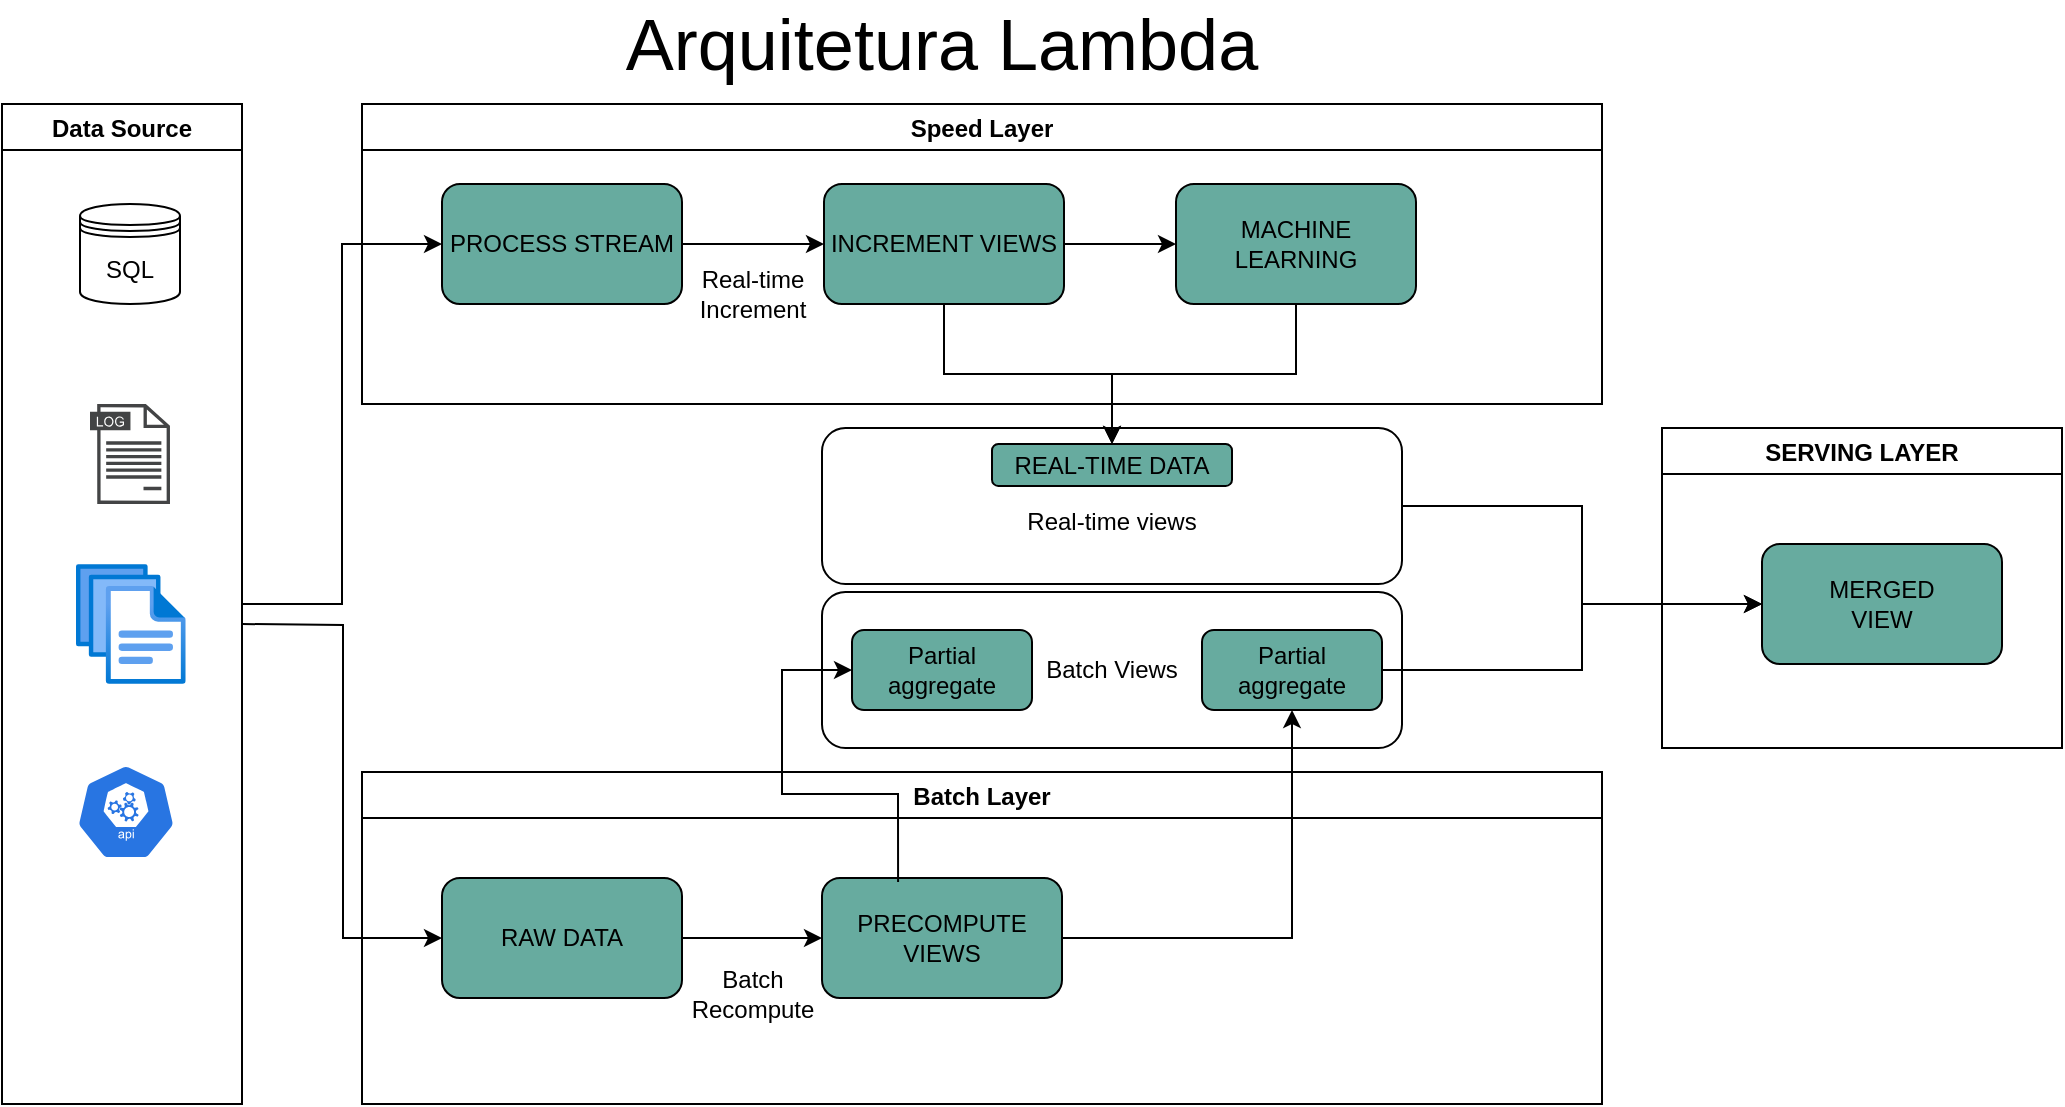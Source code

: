 <mxfile version="14.9.5" type="github"><diagram id="YoHRkuuSaQ2D8l0BUZh3" name="Page-1"><mxGraphModel dx="1662" dy="762" grid="1" gridSize="10" guides="1" tooltips="1" connect="1" arrows="1" fold="1" page="1" pageScale="1" pageWidth="827" pageHeight="1169" math="0" shadow="0"><root><mxCell id="0"/><mxCell id="1" parent="0"/><mxCell id="xd_ALVr6X263IiOdqKie-20" style="edgeStyle=orthogonalEdgeStyle;rounded=0;orthogonalLoop=1;jettySize=auto;html=1;entryX=0;entryY=0.5;entryDx=0;entryDy=0;" edge="1" parent="1" source="xd_ALVr6X263IiOdqKie-3" target="xd_ALVr6X263IiOdqKie-15"><mxGeometry relative="1" as="geometry"><mxPoint x="260" y="320" as="targetPoint"/></mxGeometry></mxCell><mxCell id="xd_ALVr6X263IiOdqKie-3" value="Data Source" style="swimlane;" vertex="1" parent="1"><mxGeometry x="120" y="70" width="120" height="500" as="geometry"/></mxCell><mxCell id="xd_ALVr6X263IiOdqKie-4" value="SQL" style="shape=datastore;whiteSpace=wrap;html=1;" vertex="1" parent="xd_ALVr6X263IiOdqKie-3"><mxGeometry x="39" y="50" width="50" height="50" as="geometry"/></mxCell><mxCell id="xd_ALVr6X263IiOdqKie-6" value="" style="pointerEvents=1;shadow=0;dashed=0;html=1;strokeColor=none;fillColor=#434445;aspect=fixed;labelPosition=center;verticalLabelPosition=bottom;verticalAlign=top;align=center;outlineConnect=0;shape=mxgraph.vvd.log_files;" vertex="1" parent="xd_ALVr6X263IiOdqKie-3"><mxGeometry x="44" y="150" width="40" height="50" as="geometry"/></mxCell><mxCell id="xd_ALVr6X263IiOdqKie-7" value="" style="aspect=fixed;html=1;points=[];align=center;image;fontSize=12;image=img/lib/azure2/general/Files.svg;" vertex="1" parent="xd_ALVr6X263IiOdqKie-3"><mxGeometry x="37" y="230" width="54.86" height="60" as="geometry"/></mxCell><mxCell id="xd_ALVr6X263IiOdqKie-9" value="" style="html=1;dashed=0;whitespace=wrap;fillColor=#2875E2;strokeColor=#ffffff;points=[[0.005,0.63,0],[0.1,0.2,0],[0.9,0.2,0],[0.5,0,0],[0.995,0.63,0],[0.72,0.99,0],[0.5,1,0],[0.28,0.99,0]];shape=mxgraph.kubernetes.icon;prIcon=api" vertex="1" parent="xd_ALVr6X263IiOdqKie-3"><mxGeometry x="37" y="330" width="50" height="48" as="geometry"/></mxCell><mxCell id="xd_ALVr6X263IiOdqKie-10" value="Batch Layer" style="swimlane;" vertex="1" parent="1"><mxGeometry x="300" y="404" width="620" height="166" as="geometry"/></mxCell><mxCell id="xd_ALVr6X263IiOdqKie-25" style="edgeStyle=orthogonalEdgeStyle;rounded=0;orthogonalLoop=1;jettySize=auto;html=1;entryX=0;entryY=0.5;entryDx=0;entryDy=0;" edge="1" parent="xd_ALVr6X263IiOdqKie-10" source="xd_ALVr6X263IiOdqKie-12" target="xd_ALVr6X263IiOdqKie-24"><mxGeometry relative="1" as="geometry"/></mxCell><mxCell id="xd_ALVr6X263IiOdqKie-12" value="RAW DATA" style="rounded=1;whiteSpace=wrap;html=1;fillColor=#67AB9F;" vertex="1" parent="xd_ALVr6X263IiOdqKie-10"><mxGeometry x="40" y="53" width="120" height="60" as="geometry"/></mxCell><mxCell id="xd_ALVr6X263IiOdqKie-24" value="PRECOMPUTE&lt;br&gt;VIEWS" style="rounded=1;whiteSpace=wrap;html=1;fillColor=#67AB9F;" vertex="1" parent="xd_ALVr6X263IiOdqKie-10"><mxGeometry x="230" y="53" width="120" height="60" as="geometry"/></mxCell><mxCell id="xd_ALVr6X263IiOdqKie-13" value="Speed Layer" style="swimlane;" vertex="1" parent="1"><mxGeometry x="300" y="70" width="620" height="150" as="geometry"/></mxCell><mxCell id="xd_ALVr6X263IiOdqKie-17" value="" style="edgeStyle=orthogonalEdgeStyle;rounded=0;orthogonalLoop=1;jettySize=auto;html=1;" edge="1" parent="xd_ALVr6X263IiOdqKie-13" source="xd_ALVr6X263IiOdqKie-15" target="xd_ALVr6X263IiOdqKie-16"><mxGeometry relative="1" as="geometry"/></mxCell><mxCell id="xd_ALVr6X263IiOdqKie-15" value="PROCESS STREAM" style="rounded=1;whiteSpace=wrap;html=1;fillColor=#67AB9F;" vertex="1" parent="xd_ALVr6X263IiOdqKie-13"><mxGeometry x="40" y="40" width="120" height="60" as="geometry"/></mxCell><mxCell id="xd_ALVr6X263IiOdqKie-46" style="edgeStyle=orthogonalEdgeStyle;rounded=0;orthogonalLoop=1;jettySize=auto;html=1;entryX=0;entryY=0.5;entryDx=0;entryDy=0;" edge="1" parent="xd_ALVr6X263IiOdqKie-13" source="xd_ALVr6X263IiOdqKie-16" target="xd_ALVr6X263IiOdqKie-45"><mxGeometry relative="1" as="geometry"/></mxCell><mxCell id="xd_ALVr6X263IiOdqKie-16" value="INCREMENT VIEWS" style="rounded=1;whiteSpace=wrap;html=1;fillColor=#67AB9F;" vertex="1" parent="xd_ALVr6X263IiOdqKie-13"><mxGeometry x="231" y="40" width="120" height="60" as="geometry"/></mxCell><mxCell id="xd_ALVr6X263IiOdqKie-45" value="MACHINE LEARNING" style="rounded=1;whiteSpace=wrap;html=1;fillColor=#67AB9F;" vertex="1" parent="xd_ALVr6X263IiOdqKie-13"><mxGeometry x="407" y="40" width="120" height="60" as="geometry"/></mxCell><mxCell id="xd_ALVr6X263IiOdqKie-18" value="Real-time &lt;br&gt;Increment" style="text;html=1;align=center;verticalAlign=middle;resizable=0;points=[];autosize=1;strokeColor=none;" vertex="1" parent="1"><mxGeometry x="460" y="150" width="70" height="30" as="geometry"/></mxCell><mxCell id="xd_ALVr6X263IiOdqKie-26" value="Batch&lt;br&gt;Recompute" style="text;html=1;align=center;verticalAlign=middle;resizable=0;points=[];autosize=1;strokeColor=none;" vertex="1" parent="1"><mxGeometry x="455" y="500" width="80" height="30" as="geometry"/></mxCell><mxCell id="xd_ALVr6X263IiOdqKie-27" value="SERVING LAYER" style="swimlane;" vertex="1" parent="1"><mxGeometry x="950" y="232" width="200" height="160" as="geometry"/></mxCell><mxCell id="xd_ALVr6X263IiOdqKie-28" value="MERGED&lt;br&gt;VIEW" style="rounded=1;whiteSpace=wrap;html=1;fillColor=#67AB9F;" vertex="1" parent="xd_ALVr6X263IiOdqKie-27"><mxGeometry x="50" y="58" width="120" height="60" as="geometry"/></mxCell><mxCell id="xd_ALVr6X263IiOdqKie-38" style="edgeStyle=orthogonalEdgeStyle;rounded=0;orthogonalLoop=1;jettySize=auto;html=1;entryX=0;entryY=0.5;entryDx=0;entryDy=0;" edge="1" parent="1" source="xd_ALVr6X263IiOdqKie-30" target="xd_ALVr6X263IiOdqKie-28"><mxGeometry relative="1" as="geometry"/></mxCell><mxCell id="xd_ALVr6X263IiOdqKie-30" value="&lt;br&gt;Real-time views" style="rounded=1;whiteSpace=wrap;html=1;" vertex="1" parent="1"><mxGeometry x="530" y="232" width="290" height="78" as="geometry"/></mxCell><mxCell id="xd_ALVr6X263IiOdqKie-31" value="Batch Views" style="rounded=1;whiteSpace=wrap;html=1;" vertex="1" parent="1"><mxGeometry x="530" y="314" width="290" height="78" as="geometry"/></mxCell><mxCell id="xd_ALVr6X263IiOdqKie-32" value="Partial&lt;br&gt;aggregate" style="rounded=1;whiteSpace=wrap;html=1;fillColor=#67AB9F;" vertex="1" parent="1"><mxGeometry x="545" y="333" width="90" height="40" as="geometry"/></mxCell><mxCell id="xd_ALVr6X263IiOdqKie-41" style="edgeStyle=orthogonalEdgeStyle;rounded=0;orthogonalLoop=1;jettySize=auto;html=1;entryX=0;entryY=0.5;entryDx=0;entryDy=0;" edge="1" parent="1" source="xd_ALVr6X263IiOdqKie-33" target="xd_ALVr6X263IiOdqKie-28"><mxGeometry relative="1" as="geometry"><Array as="points"><mxPoint x="910" y="353"/><mxPoint x="910" y="320"/></Array></mxGeometry></mxCell><mxCell id="xd_ALVr6X263IiOdqKie-33" value="Partial&lt;br&gt;aggregate" style="rounded=1;whiteSpace=wrap;html=1;fillColor=#67AB9F;" vertex="1" parent="1"><mxGeometry x="720" y="333" width="90" height="40" as="geometry"/></mxCell><mxCell id="xd_ALVr6X263IiOdqKie-34" style="edgeStyle=orthogonalEdgeStyle;rounded=0;orthogonalLoop=1;jettySize=auto;html=1;entryX=0;entryY=0.5;entryDx=0;entryDy=0;exitX=0.317;exitY=0.033;exitDx=0;exitDy=0;exitPerimeter=0;" edge="1" parent="1" source="xd_ALVr6X263IiOdqKie-24" target="xd_ALVr6X263IiOdqKie-32"><mxGeometry relative="1" as="geometry"/></mxCell><mxCell id="xd_ALVr6X263IiOdqKie-35" style="edgeStyle=orthogonalEdgeStyle;rounded=0;orthogonalLoop=1;jettySize=auto;html=1;entryX=0.5;entryY=1;entryDx=0;entryDy=0;" edge="1" parent="1" source="xd_ALVr6X263IiOdqKie-24" target="xd_ALVr6X263IiOdqKie-33"><mxGeometry relative="1" as="geometry"/></mxCell><mxCell id="xd_ALVr6X263IiOdqKie-36" value="REAL-TIME DATA" style="rounded=1;whiteSpace=wrap;html=1;fillColor=#67AB9F;" vertex="1" parent="1"><mxGeometry x="615" y="240" width="120" height="21" as="geometry"/></mxCell><mxCell id="xd_ALVr6X263IiOdqKie-37" style="edgeStyle=orthogonalEdgeStyle;rounded=0;orthogonalLoop=1;jettySize=auto;html=1;entryX=0.5;entryY=0;entryDx=0;entryDy=0;" edge="1" parent="1" source="xd_ALVr6X263IiOdqKie-16" target="xd_ALVr6X263IiOdqKie-36"><mxGeometry relative="1" as="geometry"/></mxCell><mxCell id="xd_ALVr6X263IiOdqKie-42" style="edgeStyle=orthogonalEdgeStyle;rounded=0;orthogonalLoop=1;jettySize=auto;html=1;entryX=0;entryY=0.5;entryDx=0;entryDy=0;" edge="1" parent="1" target="xd_ALVr6X263IiOdqKie-12"><mxGeometry relative="1" as="geometry"><mxPoint x="240" y="330" as="sourcePoint"/></mxGeometry></mxCell><mxCell id="xd_ALVr6X263IiOdqKie-44" value="&lt;font style=&quot;font-size: 36px&quot;&gt;Arquitetura Lambda&lt;/font&gt;" style="text;html=1;strokeColor=none;fillColor=none;align=center;verticalAlign=middle;whiteSpace=wrap;rounded=0;" vertex="1" parent="1"><mxGeometry x="430" y="30" width="320" height="20" as="geometry"/></mxCell><mxCell id="xd_ALVr6X263IiOdqKie-47" style="edgeStyle=orthogonalEdgeStyle;rounded=0;orthogonalLoop=1;jettySize=auto;html=1;entryX=0.5;entryY=0;entryDx=0;entryDy=0;" edge="1" parent="1" source="xd_ALVr6X263IiOdqKie-45" target="xd_ALVr6X263IiOdqKie-36"><mxGeometry relative="1" as="geometry"><mxPoint x="850" y="200" as="targetPoint"/></mxGeometry></mxCell></root></mxGraphModel></diagram></mxfile>